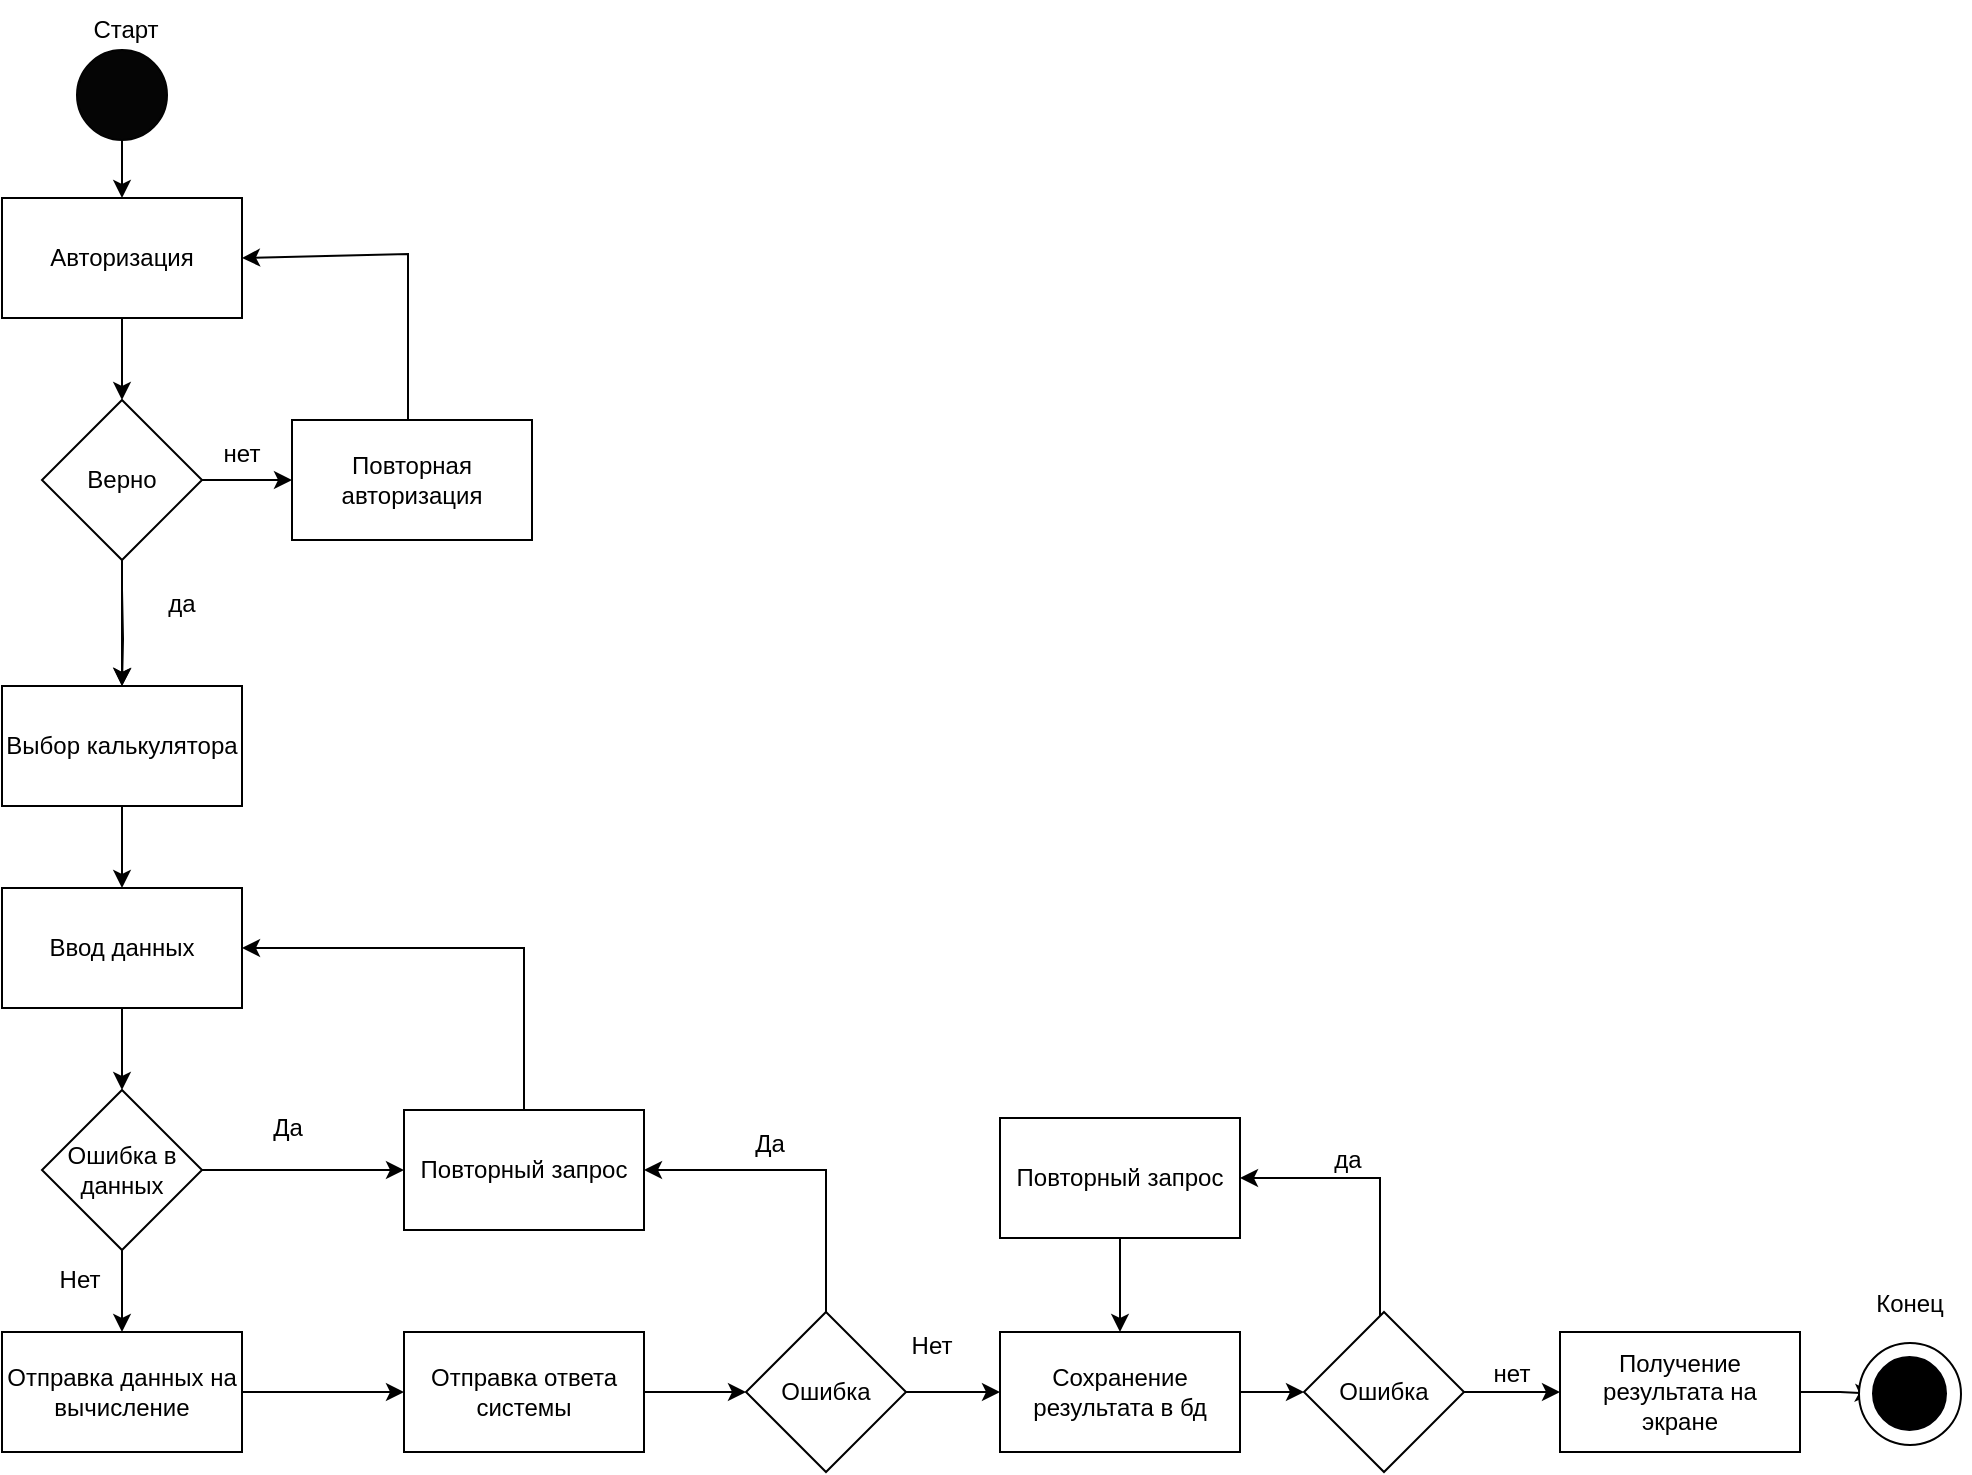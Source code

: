 <mxfile version="24.6.4" type="github">
  <diagram name="Страница — 1" id="xi5l1DI4Z5YFvDBLqckl">
    <mxGraphModel dx="1434" dy="746" grid="0" gridSize="10" guides="1" tooltips="1" connect="1" arrows="1" fold="1" page="1" pageScale="1" pageWidth="1169" pageHeight="1654" math="0" shadow="0">
      <root>
        <mxCell id="0" />
        <mxCell id="1" parent="0" />
        <mxCell id="vgEeMwDEZ6jyyLXf4dS--38" value="" style="edgeStyle=orthogonalEdgeStyle;rounded=0;orthogonalLoop=1;jettySize=auto;html=1;" parent="1" target="vgEeMwDEZ6jyyLXf4dS--37" edge="1">
          <mxGeometry relative="1" as="geometry">
            <mxPoint x="94" y="295" as="sourcePoint" />
          </mxGeometry>
        </mxCell>
        <mxCell id="vgEeMwDEZ6jyyLXf4dS--9" value="Ввод данных" style="rounded=0;whiteSpace=wrap;html=1;" parent="1" vertex="1">
          <mxGeometry x="34" y="444" width="120" height="60" as="geometry" />
        </mxCell>
        <mxCell id="vgEeMwDEZ6jyyLXf4dS--20" style="edgeStyle=orthogonalEdgeStyle;rounded=0;orthogonalLoop=1;jettySize=auto;html=1;exitX=1;exitY=0.5;exitDx=0;exitDy=0;" parent="1" source="vgEeMwDEZ6jyyLXf4dS--10" target="vgEeMwDEZ6jyyLXf4dS--17" edge="1">
          <mxGeometry relative="1" as="geometry" />
        </mxCell>
        <mxCell id="vgEeMwDEZ6jyyLXf4dS--10" value="Ошибка в данных" style="rhombus;whiteSpace=wrap;html=1;" parent="1" vertex="1">
          <mxGeometry x="54" y="545" width="80" height="80" as="geometry" />
        </mxCell>
        <mxCell id="vgEeMwDEZ6jyyLXf4dS--11" value="" style="endArrow=classic;html=1;rounded=0;exitX=0.5;exitY=1;exitDx=0;exitDy=0;entryX=0.5;entryY=0;entryDx=0;entryDy=0;" parent="1" source="vgEeMwDEZ6jyyLXf4dS--9" target="vgEeMwDEZ6jyyLXf4dS--10" edge="1">
          <mxGeometry width="50" height="50" relative="1" as="geometry">
            <mxPoint x="361" y="637" as="sourcePoint" />
            <mxPoint x="411" y="587" as="targetPoint" />
          </mxGeometry>
        </mxCell>
        <mxCell id="vgEeMwDEZ6jyyLXf4dS--12" value="" style="endArrow=classic;html=1;rounded=0;entryX=0.5;entryY=0;entryDx=0;entryDy=0;" parent="1" target="vgEeMwDEZ6jyyLXf4dS--13" edge="1">
          <mxGeometry width="50" height="50" relative="1" as="geometry">
            <mxPoint x="94" y="625" as="sourcePoint" />
            <mxPoint x="107" y="651" as="targetPoint" />
          </mxGeometry>
        </mxCell>
        <mxCell id="vgEeMwDEZ6jyyLXf4dS--24" style="edgeStyle=orthogonalEdgeStyle;rounded=0;orthogonalLoop=1;jettySize=auto;html=1;exitX=1;exitY=0.5;exitDx=0;exitDy=0;entryX=0;entryY=0.5;entryDx=0;entryDy=0;" parent="1" source="vgEeMwDEZ6jyyLXf4dS--13" target="vgEeMwDEZ6jyyLXf4dS--23" edge="1">
          <mxGeometry relative="1" as="geometry" />
        </mxCell>
        <mxCell id="vgEeMwDEZ6jyyLXf4dS--13" value="Отправка данных на вычисление" style="rounded=0;whiteSpace=wrap;html=1;" parent="1" vertex="1">
          <mxGeometry x="34" y="666" width="120" height="60" as="geometry" />
        </mxCell>
        <mxCell id="vgEeMwDEZ6jyyLXf4dS--16" value="Нет" style="text;html=1;align=center;verticalAlign=middle;whiteSpace=wrap;rounded=0;" parent="1" vertex="1">
          <mxGeometry x="43" y="625" width="60" height="30" as="geometry" />
        </mxCell>
        <mxCell id="vgEeMwDEZ6jyyLXf4dS--22" style="edgeStyle=orthogonalEdgeStyle;rounded=0;orthogonalLoop=1;jettySize=auto;html=1;exitX=0.5;exitY=0;exitDx=0;exitDy=0;entryX=1;entryY=0.5;entryDx=0;entryDy=0;" parent="1" source="vgEeMwDEZ6jyyLXf4dS--17" target="vgEeMwDEZ6jyyLXf4dS--9" edge="1">
          <mxGeometry relative="1" as="geometry">
            <mxPoint x="295" y="466" as="targetPoint" />
          </mxGeometry>
        </mxCell>
        <mxCell id="vgEeMwDEZ6jyyLXf4dS--17" value="Повторный запрос" style="rounded=0;whiteSpace=wrap;html=1;" parent="1" vertex="1">
          <mxGeometry x="235" y="555" width="120" height="60" as="geometry" />
        </mxCell>
        <mxCell id="vgEeMwDEZ6jyyLXf4dS--21" value="Да" style="text;html=1;align=center;verticalAlign=middle;whiteSpace=wrap;rounded=0;" parent="1" vertex="1">
          <mxGeometry x="147" y="549" width="60" height="30" as="geometry" />
        </mxCell>
        <mxCell id="vgEeMwDEZ6jyyLXf4dS--23" value="Отправка ответа системы" style="rounded=0;whiteSpace=wrap;html=1;" parent="1" vertex="1">
          <mxGeometry x="235" y="666" width="120" height="60" as="geometry" />
        </mxCell>
        <mxCell id="vgEeMwDEZ6jyyLXf4dS--27" style="edgeStyle=orthogonalEdgeStyle;rounded=0;orthogonalLoop=1;jettySize=auto;html=1;entryX=1;entryY=0.5;entryDx=0;entryDy=0;" parent="1" source="vgEeMwDEZ6jyyLXf4dS--25" target="vgEeMwDEZ6jyyLXf4dS--17" edge="1">
          <mxGeometry relative="1" as="geometry">
            <mxPoint x="431" y="559" as="targetPoint" />
            <Array as="points">
              <mxPoint x="446" y="585" />
            </Array>
          </mxGeometry>
        </mxCell>
        <mxCell id="DDQNJ7xGAKrti6V2GfBb-22" value="" style="edgeStyle=orthogonalEdgeStyle;rounded=0;orthogonalLoop=1;jettySize=auto;html=1;" parent="1" source="vgEeMwDEZ6jyyLXf4dS--25" target="DDQNJ7xGAKrti6V2GfBb-18" edge="1">
          <mxGeometry relative="1" as="geometry" />
        </mxCell>
        <mxCell id="vgEeMwDEZ6jyyLXf4dS--25" value="Ошибка" style="rhombus;whiteSpace=wrap;html=1;" parent="1" vertex="1">
          <mxGeometry x="406" y="656" width="80" height="80" as="geometry" />
        </mxCell>
        <mxCell id="vgEeMwDEZ6jyyLXf4dS--26" value="" style="endArrow=classic;html=1;rounded=0;exitX=1;exitY=0.5;exitDx=0;exitDy=0;entryX=0;entryY=0.5;entryDx=0;entryDy=0;" parent="1" source="vgEeMwDEZ6jyyLXf4dS--23" target="vgEeMwDEZ6jyyLXf4dS--25" edge="1">
          <mxGeometry width="50" height="50" relative="1" as="geometry">
            <mxPoint x="270" y="637" as="sourcePoint" />
            <mxPoint x="320" y="587" as="targetPoint" />
          </mxGeometry>
        </mxCell>
        <mxCell id="vgEeMwDEZ6jyyLXf4dS--28" value="Да" style="text;html=1;align=center;verticalAlign=middle;whiteSpace=wrap;rounded=0;" parent="1" vertex="1">
          <mxGeometry x="388" y="557" width="60" height="30" as="geometry" />
        </mxCell>
        <mxCell id="vgEeMwDEZ6jyyLXf4dS--29" value="Нет" style="text;html=1;align=center;verticalAlign=middle;whiteSpace=wrap;rounded=0;" parent="1" vertex="1">
          <mxGeometry x="469" y="658" width="60" height="30" as="geometry" />
        </mxCell>
        <mxCell id="DDQNJ7xGAKrti6V2GfBb-26" value="" style="edgeStyle=orthogonalEdgeStyle;rounded=0;orthogonalLoop=1;jettySize=auto;html=1;" parent="1" source="vgEeMwDEZ6jyyLXf4dS--30" target="DDQNJ7xGAKrti6V2GfBb-17" edge="1">
          <mxGeometry relative="1" as="geometry" />
        </mxCell>
        <mxCell id="vgEeMwDEZ6jyyLXf4dS--30" value="Получение результата на экране" style="rounded=0;whiteSpace=wrap;html=1;" parent="1" vertex="1">
          <mxGeometry x="813" y="666" width="120" height="60" as="geometry" />
        </mxCell>
        <mxCell id="vgEeMwDEZ6jyyLXf4dS--33" value="" style="ellipse;whiteSpace=wrap;html=1;aspect=fixed;" parent="1" vertex="1">
          <mxGeometry x="962.5" y="671.5" width="51" height="51" as="geometry" />
        </mxCell>
        <mxCell id="vgEeMwDEZ6jyyLXf4dS--34" value="Конец" style="text;html=1;align=center;verticalAlign=middle;whiteSpace=wrap;rounded=0;" parent="1" vertex="1">
          <mxGeometry x="958" y="637" width="60" height="30" as="geometry" />
        </mxCell>
        <mxCell id="vgEeMwDEZ6jyyLXf4dS--39" value="" style="edgeStyle=orthogonalEdgeStyle;rounded=0;orthogonalLoop=1;jettySize=auto;html=1;" parent="1" source="vgEeMwDEZ6jyyLXf4dS--37" target="vgEeMwDEZ6jyyLXf4dS--9" edge="1">
          <mxGeometry relative="1" as="geometry" />
        </mxCell>
        <mxCell id="vgEeMwDEZ6jyyLXf4dS--37" value="Выбор калькулятора" style="rounded=0;whiteSpace=wrap;html=1;" parent="1" vertex="1">
          <mxGeometry x="34" y="343" width="120" height="60" as="geometry" />
        </mxCell>
        <mxCell id="DDQNJ7xGAKrti6V2GfBb-8" value="" style="edgeStyle=orthogonalEdgeStyle;rounded=0;orthogonalLoop=1;jettySize=auto;html=1;" parent="1" source="DDQNJ7xGAKrti6V2GfBb-2" target="DDQNJ7xGAKrti6V2GfBb-3" edge="1">
          <mxGeometry relative="1" as="geometry" />
        </mxCell>
        <mxCell id="DDQNJ7xGAKrti6V2GfBb-2" value="Авторизация" style="rounded=0;whiteSpace=wrap;html=1;" parent="1" vertex="1">
          <mxGeometry x="34" y="99" width="120" height="60" as="geometry" />
        </mxCell>
        <mxCell id="DDQNJ7xGAKrti6V2GfBb-4" value="" style="edgeStyle=orthogonalEdgeStyle;rounded=0;orthogonalLoop=1;jettySize=auto;html=1;" parent="1" source="DDQNJ7xGAKrti6V2GfBb-3" target="vgEeMwDEZ6jyyLXf4dS--37" edge="1">
          <mxGeometry relative="1" as="geometry" />
        </mxCell>
        <mxCell id="DDQNJ7xGAKrti6V2GfBb-10" value="" style="edgeStyle=orthogonalEdgeStyle;rounded=0;orthogonalLoop=1;jettySize=auto;html=1;" parent="1" source="DDQNJ7xGAKrti6V2GfBb-3" target="DDQNJ7xGAKrti6V2GfBb-9" edge="1">
          <mxGeometry relative="1" as="geometry" />
        </mxCell>
        <mxCell id="DDQNJ7xGAKrti6V2GfBb-3" value="Верно" style="rhombus;whiteSpace=wrap;html=1;" parent="1" vertex="1">
          <mxGeometry x="54" y="200" width="80" height="80" as="geometry" />
        </mxCell>
        <mxCell id="DDQNJ7xGAKrti6V2GfBb-5" value="да" style="text;html=1;align=center;verticalAlign=middle;whiteSpace=wrap;rounded=0;" parent="1" vertex="1">
          <mxGeometry x="94" y="287" width="60" height="30" as="geometry" />
        </mxCell>
        <mxCell id="DDQNJ7xGAKrti6V2GfBb-9" value="Повторная авторизация" style="rounded=0;whiteSpace=wrap;html=1;" parent="1" vertex="1">
          <mxGeometry x="179" y="210" width="120" height="60" as="geometry" />
        </mxCell>
        <mxCell id="DDQNJ7xGAKrti6V2GfBb-11" value="нет" style="text;html=1;align=center;verticalAlign=middle;whiteSpace=wrap;rounded=0;" parent="1" vertex="1">
          <mxGeometry x="124" y="212" width="60" height="30" as="geometry" />
        </mxCell>
        <mxCell id="DDQNJ7xGAKrti6V2GfBb-16" value="" style="edgeStyle=orthogonalEdgeStyle;rounded=0;orthogonalLoop=1;jettySize=auto;html=1;" parent="1" source="DDQNJ7xGAKrti6V2GfBb-12" target="DDQNJ7xGAKrti6V2GfBb-2" edge="1">
          <mxGeometry relative="1" as="geometry" />
        </mxCell>
        <mxCell id="DDQNJ7xGAKrti6V2GfBb-12" value="" style="ellipse;whiteSpace=wrap;html=1;aspect=fixed;strokeColor=#030303;fillColor=#050505;" parent="1" vertex="1">
          <mxGeometry x="71.5" y="25" width="45" height="45" as="geometry" />
        </mxCell>
        <mxCell id="DDQNJ7xGAKrti6V2GfBb-13" value="Старт" style="text;html=1;align=center;verticalAlign=middle;whiteSpace=wrap;rounded=0;" parent="1" vertex="1">
          <mxGeometry x="66" width="60" height="30" as="geometry" />
        </mxCell>
        <mxCell id="DDQNJ7xGAKrti6V2GfBb-14" value="" style="endArrow=classic;html=1;rounded=0;entryX=1;entryY=0.5;entryDx=0;entryDy=0;" parent="1" target="DDQNJ7xGAKrti6V2GfBb-2" edge="1">
          <mxGeometry width="50" height="50" relative="1" as="geometry">
            <mxPoint x="237" y="210" as="sourcePoint" />
            <mxPoint x="237" y="114" as="targetPoint" />
            <Array as="points">
              <mxPoint x="237" y="127" />
            </Array>
          </mxGeometry>
        </mxCell>
        <mxCell id="DDQNJ7xGAKrti6V2GfBb-17" value="" style="ellipse;whiteSpace=wrap;html=1;aspect=fixed;strokeColor=#000003;fillColor=#000000;" parent="1" vertex="1">
          <mxGeometry x="969.5" y="678.5" width="36.5" height="36.5" as="geometry" />
        </mxCell>
        <mxCell id="DDQNJ7xGAKrti6V2GfBb-24" value="" style="edgeStyle=orthogonalEdgeStyle;rounded=0;orthogonalLoop=1;jettySize=auto;html=1;" parent="1" source="DDQNJ7xGAKrti6V2GfBb-18" target="DDQNJ7xGAKrti6V2GfBb-23" edge="1">
          <mxGeometry relative="1" as="geometry" />
        </mxCell>
        <mxCell id="DDQNJ7xGAKrti6V2GfBb-18" value="Сохранение результата в бд" style="rounded=0;whiteSpace=wrap;html=1;" parent="1" vertex="1">
          <mxGeometry x="533" y="666" width="120" height="60" as="geometry" />
        </mxCell>
        <mxCell id="DDQNJ7xGAKrti6V2GfBb-25" value="" style="edgeStyle=orthogonalEdgeStyle;rounded=0;orthogonalLoop=1;jettySize=auto;html=1;" parent="1" source="DDQNJ7xGAKrti6V2GfBb-23" target="vgEeMwDEZ6jyyLXf4dS--30" edge="1">
          <mxGeometry relative="1" as="geometry" />
        </mxCell>
        <mxCell id="DDQNJ7xGAKrti6V2GfBb-23" value="Ошибка" style="rhombus;whiteSpace=wrap;html=1;" parent="1" vertex="1">
          <mxGeometry x="685" y="656" width="80" height="80" as="geometry" />
        </mxCell>
        <mxCell id="DDQNJ7xGAKrti6V2GfBb-27" value="нет" style="text;html=1;align=center;verticalAlign=middle;whiteSpace=wrap;rounded=0;" parent="1" vertex="1">
          <mxGeometry x="759" y="672" width="60" height="30" as="geometry" />
        </mxCell>
        <mxCell id="DDQNJ7xGAKrti6V2GfBb-31" value="" style="edgeStyle=orthogonalEdgeStyle;rounded=0;orthogonalLoop=1;jettySize=auto;html=1;" parent="1" source="DDQNJ7xGAKrti6V2GfBb-28" target="DDQNJ7xGAKrti6V2GfBb-18" edge="1">
          <mxGeometry relative="1" as="geometry" />
        </mxCell>
        <mxCell id="DDQNJ7xGAKrti6V2GfBb-28" value="Повторный запрос" style="rounded=0;whiteSpace=wrap;html=1;" parent="1" vertex="1">
          <mxGeometry x="533" y="559" width="120" height="60" as="geometry" />
        </mxCell>
        <mxCell id="DDQNJ7xGAKrti6V2GfBb-29" value="" style="endArrow=classic;html=1;rounded=0;entryX=1;entryY=0.5;entryDx=0;entryDy=0;" parent="1" target="DDQNJ7xGAKrti6V2GfBb-28" edge="1">
          <mxGeometry width="50" height="50" relative="1" as="geometry">
            <mxPoint x="723" y="658" as="sourcePoint" />
            <mxPoint x="723" y="569" as="targetPoint" />
            <Array as="points">
              <mxPoint x="723" y="589" />
            </Array>
          </mxGeometry>
        </mxCell>
        <mxCell id="DDQNJ7xGAKrti6V2GfBb-30" value="да" style="text;html=1;align=center;verticalAlign=middle;whiteSpace=wrap;rounded=0;" parent="1" vertex="1">
          <mxGeometry x="677" y="565" width="60" height="30" as="geometry" />
        </mxCell>
      </root>
    </mxGraphModel>
  </diagram>
</mxfile>
